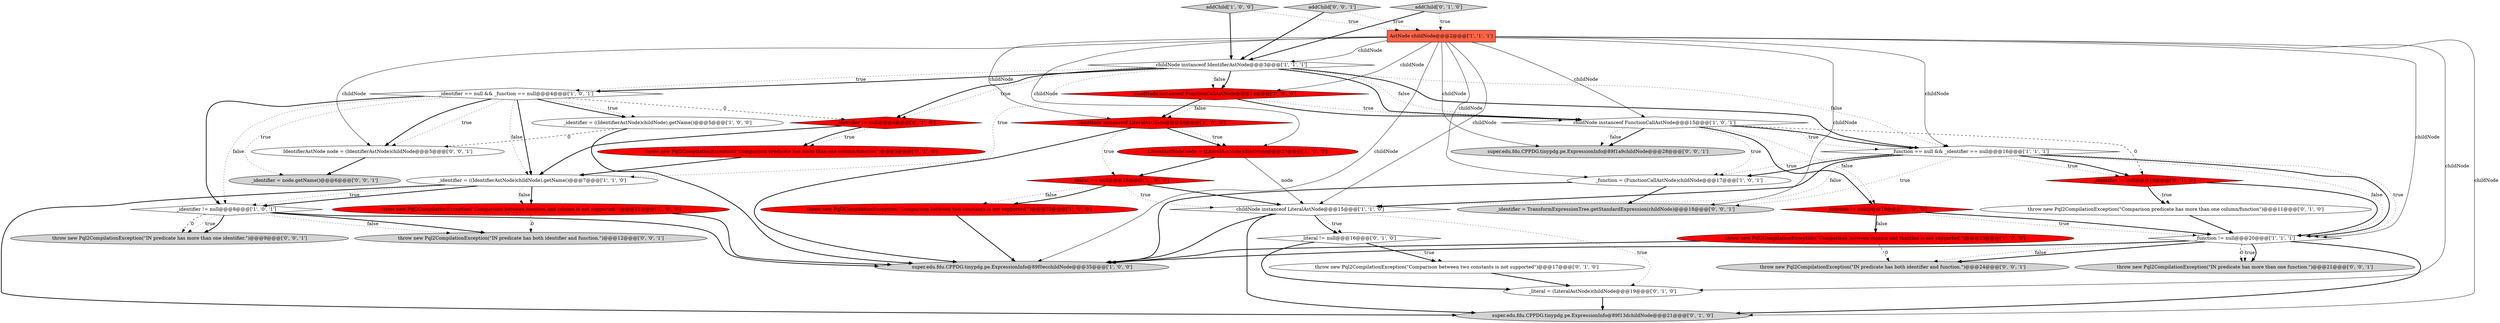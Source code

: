 digraph {
14 [style = filled, label = "addChild['1', '0', '0']", fillcolor = lightgray, shape = diamond image = "AAA0AAABBB1BBB"];
10 [style = filled, label = "_identifier = ((IdentifierAstNode)childNode).getName()@@@5@@@['1', '0', '0']", fillcolor = white, shape = ellipse image = "AAA0AAABBB1BBB"];
31 [style = filled, label = "throw new Pql2CompilationException(\"IN predicate has both identifier and function.\")@@@12@@@['0', '0', '1']", fillcolor = lightgray, shape = ellipse image = "AAA0AAABBB3BBB"];
7 [style = filled, label = "_function == null && _identifier == null@@@16@@@['1', '1', '1']", fillcolor = white, shape = diamond image = "AAA0AAABBB1BBB"];
24 [style = filled, label = "throw new Pql2CompilationException(\"Comparison predicate has more than one column/function\")@@@11@@@['0', '1', '0']", fillcolor = white, shape = ellipse image = "AAA0AAABBB2BBB"];
34 [style = filled, label = "throw new Pql2CompilationException(\"IN predicate has both identifier and function.\")@@@24@@@['0', '0', '1']", fillcolor = lightgray, shape = ellipse image = "AAA0AAABBB3BBB"];
23 [style = filled, label = "_identifier != null@@@10@@@['0', '1', '0']", fillcolor = red, shape = diamond image = "AAA1AAABBB2BBB"];
20 [style = filled, label = "_function != null@@@20@@@['1', '1', '1']", fillcolor = white, shape = diamond image = "AAA0AAABBB1BBB"];
5 [style = filled, label = "super.edu.fdu.CPPDG.tinypdg.pe.ExpressionInfo@89f0ecchildNode@@@35@@@['1', '0', '0']", fillcolor = lightgray, shape = ellipse image = "AAA0AAABBB1BBB"];
13 [style = filled, label = "childNode instanceof LiteralAstNode@@@15@@@['1', '1', '0']", fillcolor = white, shape = diamond image = "AAA0AAABBB1BBB"];
3 [style = filled, label = "throw new Pql2CompilationException(\"Comparison between two constants is not supported.\")@@@32@@@['1', '0', '0']", fillcolor = red, shape = ellipse image = "AAA1AAABBB1BBB"];
37 [style = filled, label = "_identifier = node.getName()@@@6@@@['0', '0', '1']", fillcolor = lightgray, shape = ellipse image = "AAA0AAABBB3BBB"];
30 [style = filled, label = "_identifier = TransformExpressionTree.getStandardExpression(childNode)@@@18@@@['0', '0', '1']", fillcolor = lightgray, shape = ellipse image = "AAA0AAABBB3BBB"];
29 [style = filled, label = "_identifier != null@@@4@@@['0', '1', '0']", fillcolor = red, shape = diamond image = "AAA1AAABBB2BBB"];
18 [style = filled, label = "_identifier = ((IdentifierAstNode)childNode).getName()@@@7@@@['1', '1', '0']", fillcolor = white, shape = ellipse image = "AAA0AAABBB1BBB"];
22 [style = filled, label = "_literal != null@@@16@@@['0', '1', '0']", fillcolor = white, shape = diamond image = "AAA0AAABBB2BBB"];
26 [style = filled, label = "throw new Pql2CompilationException(\"Comparison between two constants is not supported\")@@@17@@@['0', '1', '0']", fillcolor = white, shape = ellipse image = "AAA0AAABBB2BBB"];
25 [style = filled, label = "_literal = (LiteralAstNode)childNode@@@19@@@['0', '1', '0']", fillcolor = white, shape = ellipse image = "AAA0AAABBB2BBB"];
15 [style = filled, label = "throw new Pql2CompilationException(\"Comparison between function and column is not supported.\")@@@11@@@['1', '0', '0']", fillcolor = red, shape = ellipse image = "AAA1AAABBB1BBB"];
11 [style = filled, label = "childNode instanceof IdentifierAstNode@@@3@@@['1', '1', '1']", fillcolor = white, shape = diamond image = "AAA0AAABBB1BBB"];
27 [style = filled, label = "addChild['0', '1', '0']", fillcolor = lightgray, shape = diamond image = "AAA0AAABBB2BBB"];
21 [style = filled, label = "super.edu.fdu.CPPDG.tinypdg.pe.ExpressionInfo@89f13dchildNode@@@21@@@['0', '1', '0']", fillcolor = lightgray, shape = ellipse image = "AAA0AAABBB2BBB"];
0 [style = filled, label = "AstNode childNode@@@2@@@['1', '1', '1']", fillcolor = tomato, shape = box image = "AAA0AAABBB1BBB"];
8 [style = filled, label = "childNode instanceof FunctionCallAstNode@@@14@@@['1', '0', '0']", fillcolor = red, shape = diamond image = "AAA1AAABBB1BBB"];
12 [style = filled, label = "_identifier == null && _function == null@@@4@@@['1', '0', '1']", fillcolor = white, shape = diamond image = "AAA0AAABBB1BBB"];
28 [style = filled, label = "throw new Pql2CompilationException(\"Comparison predicate has more than one column/function\")@@@5@@@['0', '1', '0']", fillcolor = red, shape = ellipse image = "AAA1AAABBB2BBB"];
4 [style = filled, label = "_function = (FunctionCallAstNode)childNode@@@17@@@['1', '0', '1']", fillcolor = white, shape = ellipse image = "AAA0AAABBB1BBB"];
17 [style = filled, label = "LiteralAstNode node = (LiteralAstNode)childNode@@@27@@@['1', '0', '0']", fillcolor = red, shape = ellipse image = "AAA1AAABBB1BBB"];
36 [style = filled, label = "throw new Pql2CompilationException(\"IN predicate has more than one function.\")@@@21@@@['0', '0', '1']", fillcolor = lightgray, shape = ellipse image = "AAA0AAABBB3BBB"];
6 [style = filled, label = "childNode instanceof LiteralAstNode@@@26@@@['1', '0', '0']", fillcolor = red, shape = diamond image = "AAA1AAABBB1BBB"];
19 [style = filled, label = "_identifier != null@@@8@@@['1', '0', '1']", fillcolor = white, shape = diamond image = "AAA0AAABBB1BBB"];
33 [style = filled, label = "addChild['0', '0', '1']", fillcolor = lightgray, shape = diamond image = "AAA0AAABBB3BBB"];
38 [style = filled, label = "throw new Pql2CompilationException(\"IN predicate has more than one identifier.\")@@@9@@@['0', '0', '1']", fillcolor = lightgray, shape = ellipse image = "AAA0AAABBB3BBB"];
9 [style = filled, label = "childNode instanceof FunctionCallAstNode@@@15@@@['1', '0', '1']", fillcolor = white, shape = diamond image = "AAA0AAABBB1BBB"];
1 [style = filled, label = "throw new Pql2CompilationException(\"Comparison between column and function is not supported.\")@@@23@@@['1', '0', '0']", fillcolor = red, shape = ellipse image = "AAA1AAABBB1BBB"];
32 [style = filled, label = "IdentifierAstNode node = (IdentifierAstNode)childNode@@@5@@@['0', '0', '1']", fillcolor = white, shape = ellipse image = "AAA0AAABBB3BBB"];
2 [style = filled, label = "_function != null@@@19@@@['1', '0', '0']", fillcolor = red, shape = diamond image = "AAA1AAABBB1BBB"];
16 [style = filled, label = "_literal == null@@@28@@@['1', '0', '0']", fillcolor = red, shape = diamond image = "AAA1AAABBB1BBB"];
35 [style = filled, label = "super.edu.fdu.CPPDG.tinypdg.pe.ExpressionInfo@89f1a9childNode@@@28@@@['0', '0', '1']", fillcolor = lightgray, shape = ellipse image = "AAA0AAABBB3BBB"];
1->5 [style = bold, label=""];
32->37 [style = bold, label=""];
16->13 [style = dotted, label="true"];
14->0 [style = dotted, label="true"];
0->30 [style = solid, label="childNode"];
0->20 [style = solid, label="childNode"];
11->12 [style = dotted, label="true"];
19->31 [style = dotted, label="false"];
11->29 [style = bold, label=""];
20->36 [style = dotted, label="true"];
8->6 [style = bold, label=""];
0->17 [style = solid, label="childNode"];
9->7 [style = bold, label=""];
11->9 [style = bold, label=""];
0->8 [style = solid, label="childNode"];
9->35 [style = bold, label=""];
29->18 [style = bold, label=""];
16->3 [style = dotted, label="false"];
19->5 [style = bold, label=""];
33->11 [style = bold, label=""];
3->5 [style = bold, label=""];
12->10 [style = bold, label=""];
19->38 [style = dashed, label="0"];
10->32 [style = dashed, label="0"];
11->9 [style = dotted, label="false"];
12->18 [style = bold, label=""];
15->31 [style = dashed, label="0"];
7->20 [style = dotted, label="false"];
13->22 [style = bold, label=""];
14->11 [style = bold, label=""];
17->16 [style = bold, label=""];
25->21 [style = bold, label=""];
2->20 [style = dotted, label="true"];
16->3 [style = bold, label=""];
22->25 [style = bold, label=""];
2->20 [style = bold, label=""];
28->18 [style = bold, label=""];
8->6 [style = dotted, label="false"];
13->25 [style = dotted, label="true"];
0->25 [style = solid, label="childNode"];
9->2 [style = bold, label=""];
19->38 [style = dotted, label="true"];
20->34 [style = bold, label=""];
1->34 [style = dashed, label="0"];
18->15 [style = bold, label=""];
18->19 [style = bold, label=""];
11->12 [style = bold, label=""];
9->23 [style = dashed, label="0"];
24->20 [style = bold, label=""];
7->23 [style = dotted, label="true"];
13->22 [style = dotted, label="true"];
12->10 [style = dotted, label="true"];
12->32 [style = dotted, label="true"];
27->11 [style = bold, label=""];
7->23 [style = bold, label=""];
13->5 [style = bold, label=""];
9->4 [style = dotted, label="true"];
11->8 [style = bold, label=""];
7->13 [style = dotted, label="false"];
11->8 [style = dotted, label="false"];
0->9 [style = solid, label="childNode"];
19->38 [style = bold, label=""];
23->24 [style = dotted, label="true"];
12->37 [style = dotted, label="true"];
6->17 [style = bold, label=""];
9->35 [style = dotted, label="false"];
33->0 [style = dotted, label="true"];
22->26 [style = bold, label=""];
16->13 [style = bold, label=""];
23->20 [style = bold, label=""];
0->4 [style = solid, label="childNode"];
0->32 [style = solid, label="childNode"];
2->1 [style = bold, label=""];
0->13 [style = solid, label="childNode"];
11->29 [style = dotted, label="true"];
18->19 [style = dotted, label="true"];
12->32 [style = bold, label=""];
7->4 [style = bold, label=""];
7->20 [style = bold, label=""];
0->35 [style = solid, label="childNode"];
6->5 [style = bold, label=""];
10->5 [style = bold, label=""];
29->28 [style = dotted, label="true"];
22->26 [style = dotted, label="true"];
8->9 [style = dotted, label="true"];
18->21 [style = bold, label=""];
9->7 [style = dotted, label="true"];
4->5 [style = bold, label=""];
20->36 [style = bold, label=""];
12->18 [style = dotted, label="false"];
12->19 [style = dotted, label="false"];
20->34 [style = dotted, label="false"];
7->13 [style = bold, label=""];
2->1 [style = dotted, label="false"];
0->5 [style = solid, label="childNode"];
19->31 [style = bold, label=""];
0->21 [style = solid, label="childNode"];
26->25 [style = bold, label=""];
9->2 [style = dotted, label="false"];
18->15 [style = dotted, label="false"];
11->18 [style = dotted, label="true"];
0->6 [style = solid, label="childNode"];
6->17 [style = dotted, label="true"];
15->5 [style = bold, label=""];
0->11 [style = solid, label="childNode"];
20->5 [style = bold, label=""];
7->20 [style = dotted, label="true"];
29->28 [style = bold, label=""];
20->21 [style = bold, label=""];
17->13 [style = solid, label="node"];
23->24 [style = bold, label=""];
4->30 [style = bold, label=""];
27->0 [style = dotted, label="true"];
20->36 [style = dashed, label="0"];
7->4 [style = dotted, label="true"];
0->7 [style = solid, label="childNode"];
8->9 [style = bold, label=""];
12->29 [style = dashed, label="0"];
12->19 [style = bold, label=""];
7->30 [style = dotted, label="true"];
13->21 [style = bold, label=""];
11->7 [style = bold, label=""];
6->16 [style = dotted, label="true"];
11->7 [style = dotted, label="false"];
}
